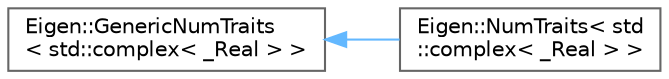 digraph "类继承关系图"
{
 // LATEX_PDF_SIZE
  bgcolor="transparent";
  edge [fontname=Helvetica,fontsize=10,labelfontname=Helvetica,labelfontsize=10];
  node [fontname=Helvetica,fontsize=10,shape=box,height=0.2,width=0.4];
  rankdir="LR";
  Node0 [id="Node000000",label="Eigen::GenericNumTraits\l\< std::complex\< _Real \> \>",height=0.2,width=0.4,color="grey40", fillcolor="white", style="filled",URL="$struct_eigen_1_1_generic_num_traits.html",tooltip=" "];
  Node0 -> Node1 [id="edge3906_Node000000_Node000001",dir="back",color="steelblue1",style="solid",tooltip=" "];
  Node1 [id="Node000001",label="Eigen::NumTraits\< std\l::complex\< _Real \> \>",height=0.2,width=0.4,color="grey40", fillcolor="white", style="filled",URL="$struct_eigen_1_1_num_traits_3_01std_1_1complex_3_01___real_01_4_01_4.html",tooltip=" "];
}
